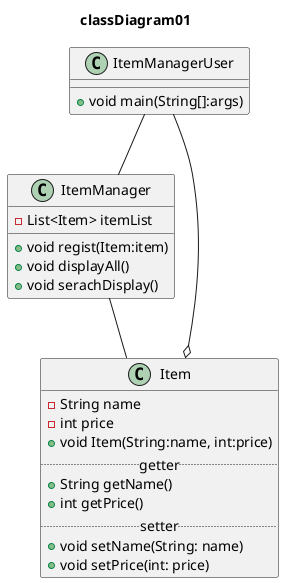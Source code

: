 @startuml
title classDiagram01
ItemManagerUser -- ItemManager
ItemManager -- Item
ItemManagerUser --o Item

class ItemManagerUser {
    +void main(String[]:args)
}

class ItemManager{
    -List<Item> itemList
    +void regist(Item:item)
    +void displayAll()
    +void serachDisplay()
}

class Item{
    -String name
    -int price
    +void Item(String:name, int:price)
    ..getter..
    +String getName()
    +int getPrice()
    ..setter..
    +void setName(String: name)
    +void setPrice(int: price)
}
@enduml